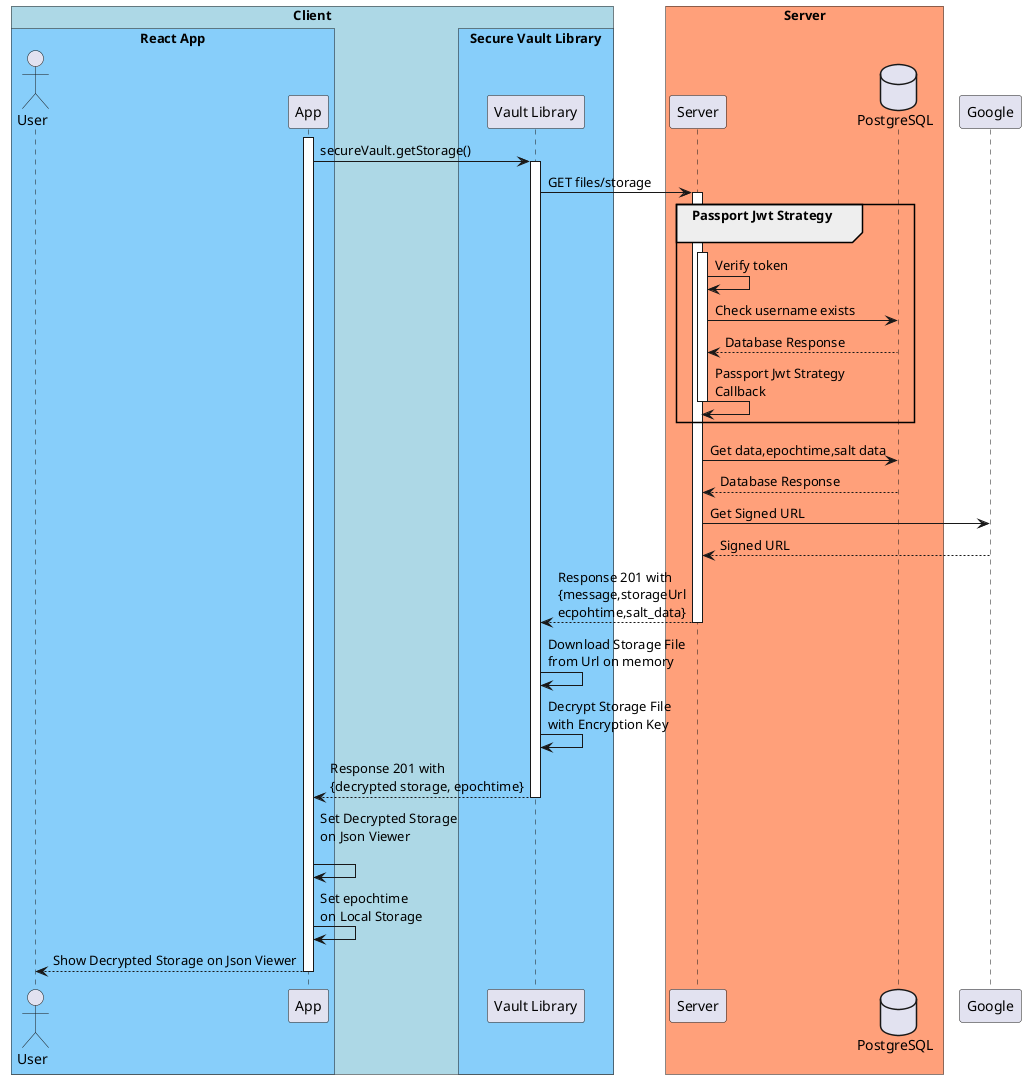 @startuml GetStorage
!pragma teoz true

box "Client" #LightBlue
box "React App" #LightSkyBlue
actor User
participant App
end box
box "Secure Vault Library" #LightSkyBlue
participant "Vault Library" as SVC
end box
end box
box "Server" #LightSalmon
participant Server
database PostgreSQL
end box

activate App
    App -> SVC: secureVault.getStorage()
        activate SVC
        SVC -> Server: GET files/storage
        activate Server
        group Passport Jwt Strategy\n
        activate Server
            Server -> Server: Verify token
            Server -> PostgreSQL: Check username exists
            Server <-- PostgreSQL: Database Response
            Server -> Server: Passport Jwt Strategy\nCallback
        deactivate Server
        end
        Server -> PostgreSQL: Get data,epochtime,salt data
        Server <-- PostgreSQL: Database Response
        Server -> Google: Get Signed URL
        Server <-- Google: Signed URL
        SVC <-- Server: Response 201 with\n{message,storageUrl\necpohtime,salt_data}
        deactivate Server
        SVC -> SVC: Download Storage File\nfrom Url on memory
        SVC -> SVC: Decrypt Storage File\nwith Encryption Key
        App <-- SVC: Response 201 with\n{decrypted storage, epochtime}
        deactivate SVC
    App -> App: Set Decrypted Storage\non Json Viewer\n
    App -> App: Set epochtime\non Local Storage
    User <-- App: Show Decrypted Storage on Json Viewer
deactivate App
